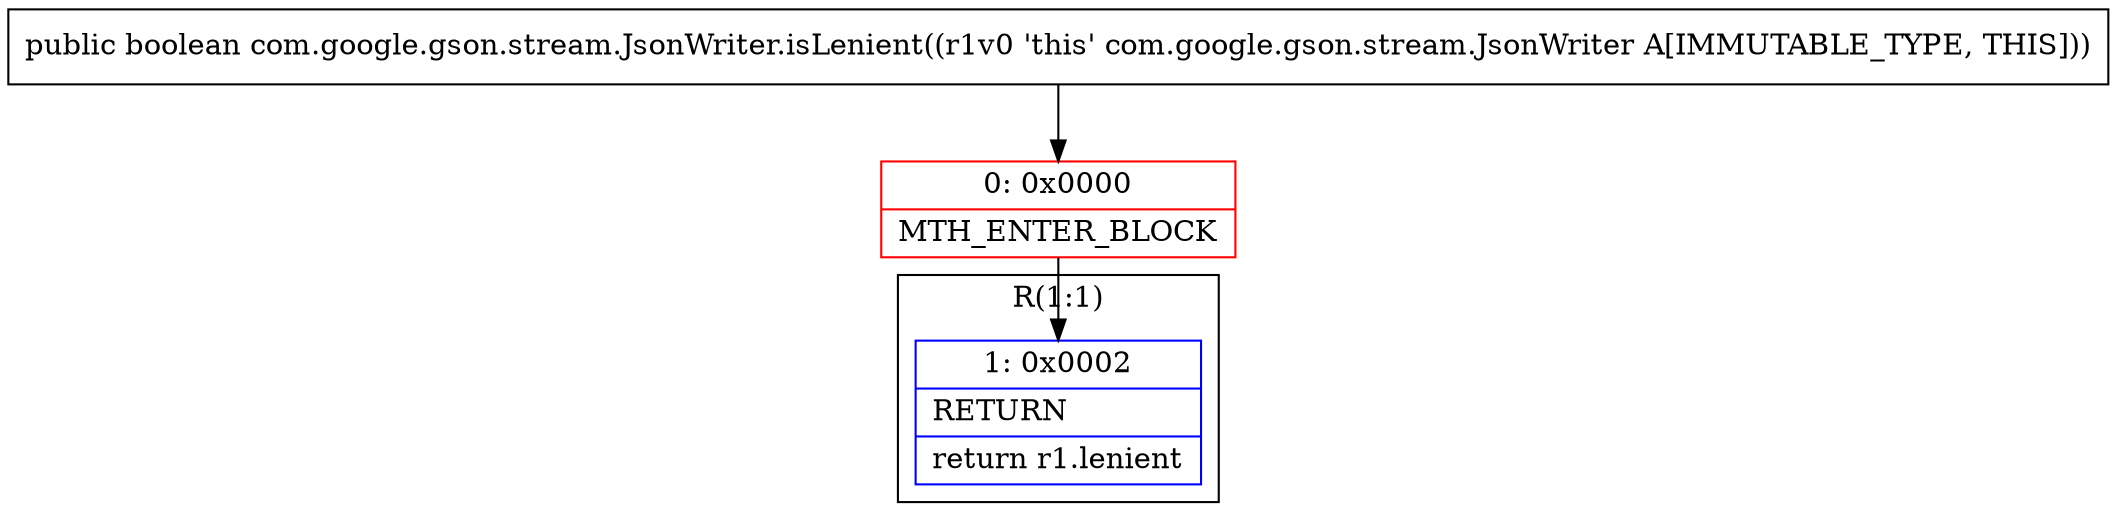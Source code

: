 digraph "CFG forcom.google.gson.stream.JsonWriter.isLenient()Z" {
subgraph cluster_Region_611990611 {
label = "R(1:1)";
node [shape=record,color=blue];
Node_1 [shape=record,label="{1\:\ 0x0002|RETURN\l|return r1.lenient\l}"];
}
Node_0 [shape=record,color=red,label="{0\:\ 0x0000|MTH_ENTER_BLOCK\l}"];
MethodNode[shape=record,label="{public boolean com.google.gson.stream.JsonWriter.isLenient((r1v0 'this' com.google.gson.stream.JsonWriter A[IMMUTABLE_TYPE, THIS])) }"];
MethodNode -> Node_0;
Node_0 -> Node_1;
}


